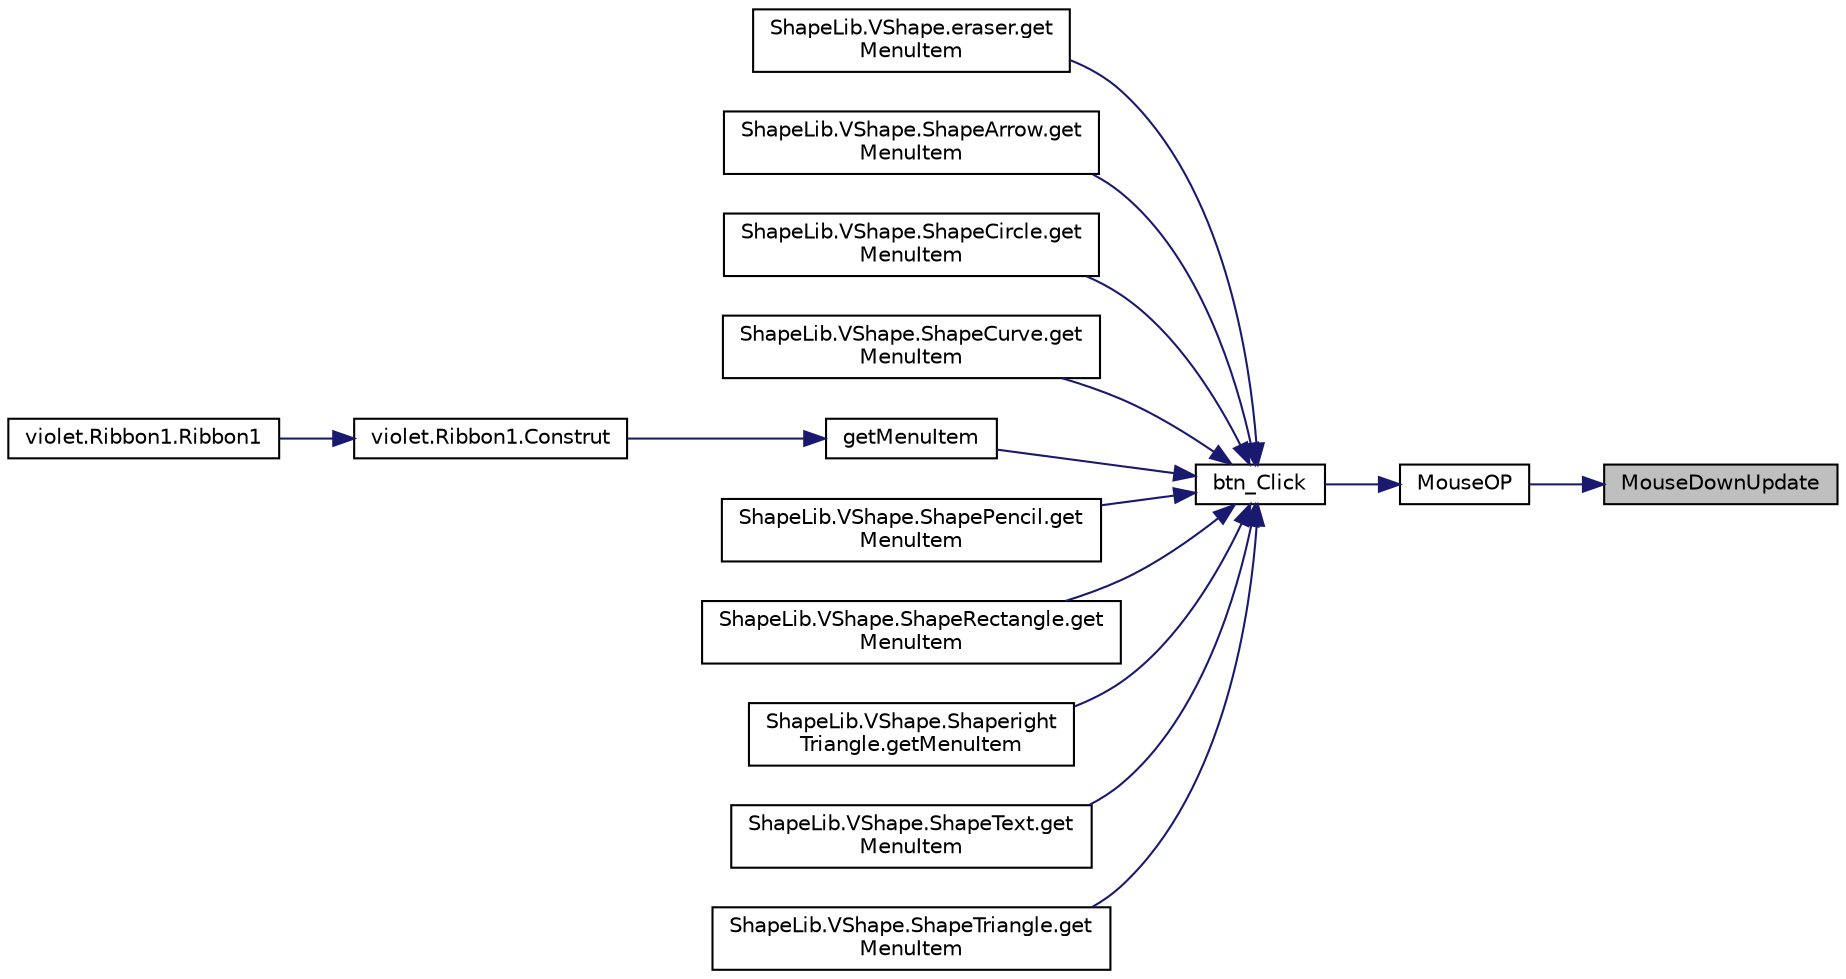 digraph "MouseDownUpdate"
{
 // LATEX_PDF_SIZE
  edge [fontname="Helvetica",fontsize="10",labelfontname="Helvetica",labelfontsize="10"];
  node [fontname="Helvetica",fontsize="10",shape=record];
  rankdir="RL";
  Node155 [label="MouseDownUpdate",height=0.2,width=0.4,color="black", fillcolor="grey75", style="filled", fontcolor="black",tooltip=" "];
  Node155 -> Node156 [dir="back",color="midnightblue",fontsize="10",style="solid",fontname="Helvetica"];
  Node156 [label="MouseOP",height=0.2,width=0.4,color="black", fillcolor="white", style="filled",URL="$classShapeLib_1_1VShape_1_1ShapeObj.html#a34b2c442f54a1f1bb63b778459d2ee6b",tooltip=" "];
  Node156 -> Node157 [dir="back",color="midnightblue",fontsize="10",style="solid",fontname="Helvetica"];
  Node157 [label="btn_Click",height=0.2,width=0.4,color="black", fillcolor="white", style="filled",URL="$classShapeLib_1_1VShape_1_1ShapeObj.html#afb4e81bd5f76a3bc344c03788b1b748a",tooltip="UI 點選"];
  Node157 -> Node158 [dir="back",color="midnightblue",fontsize="10",style="solid",fontname="Helvetica"];
  Node158 [label="ShapeLib.VShape.eraser.get\lMenuItem",height=0.2,width=0.4,color="black", fillcolor="white", style="filled",URL="$classShapeLib_1_1VShape_1_1eraser.html#aa5c01f3ce2f0608edd0a0b231393bde8",tooltip="覆寫System.Collections.ArrayList"];
  Node157 -> Node159 [dir="back",color="midnightblue",fontsize="10",style="solid",fontname="Helvetica"];
  Node159 [label="ShapeLib.VShape.ShapeArrow.get\lMenuItem",height=0.2,width=0.4,color="black", fillcolor="white", style="filled",URL="$classShapeLib_1_1VShape_1_1ShapeArrow.html#aa5c01f3ce2f0608edd0a0b231393bde8",tooltip="覆寫System.Collections.ArrayList"];
  Node157 -> Node160 [dir="back",color="midnightblue",fontsize="10",style="solid",fontname="Helvetica"];
  Node160 [label="ShapeLib.VShape.ShapeCircle.get\lMenuItem",height=0.2,width=0.4,color="black", fillcolor="white", style="filled",URL="$classShapeLib_1_1VShape_1_1ShapeCircle.html#aa5c01f3ce2f0608edd0a0b231393bde8",tooltip="覆寫System.Collections.ArrayList"];
  Node157 -> Node161 [dir="back",color="midnightblue",fontsize="10",style="solid",fontname="Helvetica"];
  Node161 [label="ShapeLib.VShape.ShapeCurve.get\lMenuItem",height=0.2,width=0.4,color="black", fillcolor="white", style="filled",URL="$classShapeLib_1_1VShape_1_1ShapeCurve.html#aa5c01f3ce2f0608edd0a0b231393bde8",tooltip="覆寫System.Collections.ArrayList"];
  Node157 -> Node162 [dir="back",color="midnightblue",fontsize="10",style="solid",fontname="Helvetica"];
  Node162 [label="getMenuItem",height=0.2,width=0.4,color="black", fillcolor="white", style="filled",URL="$classShapeLib_1_1VShape_1_1ShapeObj.html#aa09a6581cc64b36ac58a74a5f6d98459",tooltip="覆寫System.Collections.ArrayList"];
  Node162 -> Node163 [dir="back",color="midnightblue",fontsize="10",style="solid",fontname="Helvetica"];
  Node163 [label="violet.Ribbon1.Construt",height=0.2,width=0.4,color="black", fillcolor="white", style="filled",URL="$classviolet_1_1Ribbon1.html#a8b7f0b973376476fb2833e8aa2f4f1d4",tooltip=" "];
  Node163 -> Node164 [dir="back",color="midnightblue",fontsize="10",style="solid",fontname="Helvetica"];
  Node164 [label="violet.Ribbon1.Ribbon1",height=0.2,width=0.4,color="black", fillcolor="white", style="filled",URL="$classviolet_1_1Ribbon1.html#afc6de2c82a1dd328f4aa83e0e02bf293",tooltip=" "];
  Node157 -> Node165 [dir="back",color="midnightblue",fontsize="10",style="solid",fontname="Helvetica"];
  Node165 [label="ShapeLib.VShape.ShapePencil.get\lMenuItem",height=0.2,width=0.4,color="black", fillcolor="white", style="filled",URL="$classShapeLib_1_1VShape_1_1ShapePencil.html#aa5c01f3ce2f0608edd0a0b231393bde8",tooltip="覆寫System.Collections.ArrayList"];
  Node157 -> Node166 [dir="back",color="midnightblue",fontsize="10",style="solid",fontname="Helvetica"];
  Node166 [label="ShapeLib.VShape.ShapeRectangle.get\lMenuItem",height=0.2,width=0.4,color="black", fillcolor="white", style="filled",URL="$classShapeLib_1_1VShape_1_1ShapeRectangle.html#aa5c01f3ce2f0608edd0a0b231393bde8",tooltip="覆寫System.Collections.ArrayList"];
  Node157 -> Node167 [dir="back",color="midnightblue",fontsize="10",style="solid",fontname="Helvetica"];
  Node167 [label="ShapeLib.VShape.Shaperight\lTriangle.getMenuItem",height=0.2,width=0.4,color="black", fillcolor="white", style="filled",URL="$classShapeLib_1_1VShape_1_1ShaperightTriangle.html#aa5c01f3ce2f0608edd0a0b231393bde8",tooltip="覆寫System.Collections.ArrayList"];
  Node157 -> Node168 [dir="back",color="midnightblue",fontsize="10",style="solid",fontname="Helvetica"];
  Node168 [label="ShapeLib.VShape.ShapeText.get\lMenuItem",height=0.2,width=0.4,color="black", fillcolor="white", style="filled",URL="$classShapeLib_1_1VShape_1_1ShapeText.html#aa5c01f3ce2f0608edd0a0b231393bde8",tooltip="覆寫System.Collections.ArrayList"];
  Node157 -> Node169 [dir="back",color="midnightblue",fontsize="10",style="solid",fontname="Helvetica"];
  Node169 [label="ShapeLib.VShape.ShapeTriangle.get\lMenuItem",height=0.2,width=0.4,color="black", fillcolor="white", style="filled",URL="$classShapeLib_1_1VShape_1_1ShapeTriangle.html#aa5c01f3ce2f0608edd0a0b231393bde8",tooltip="覆寫System.Collections.ArrayList"];
}
